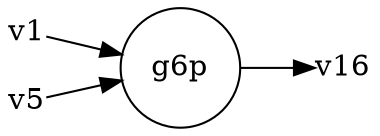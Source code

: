 digraph{
rankdir=LR;
"g6p"[shape=circle];
node[shape=plain];
v1 -> "g6p";
v5 -> "g6p";
"g6p" -> v16;
}
